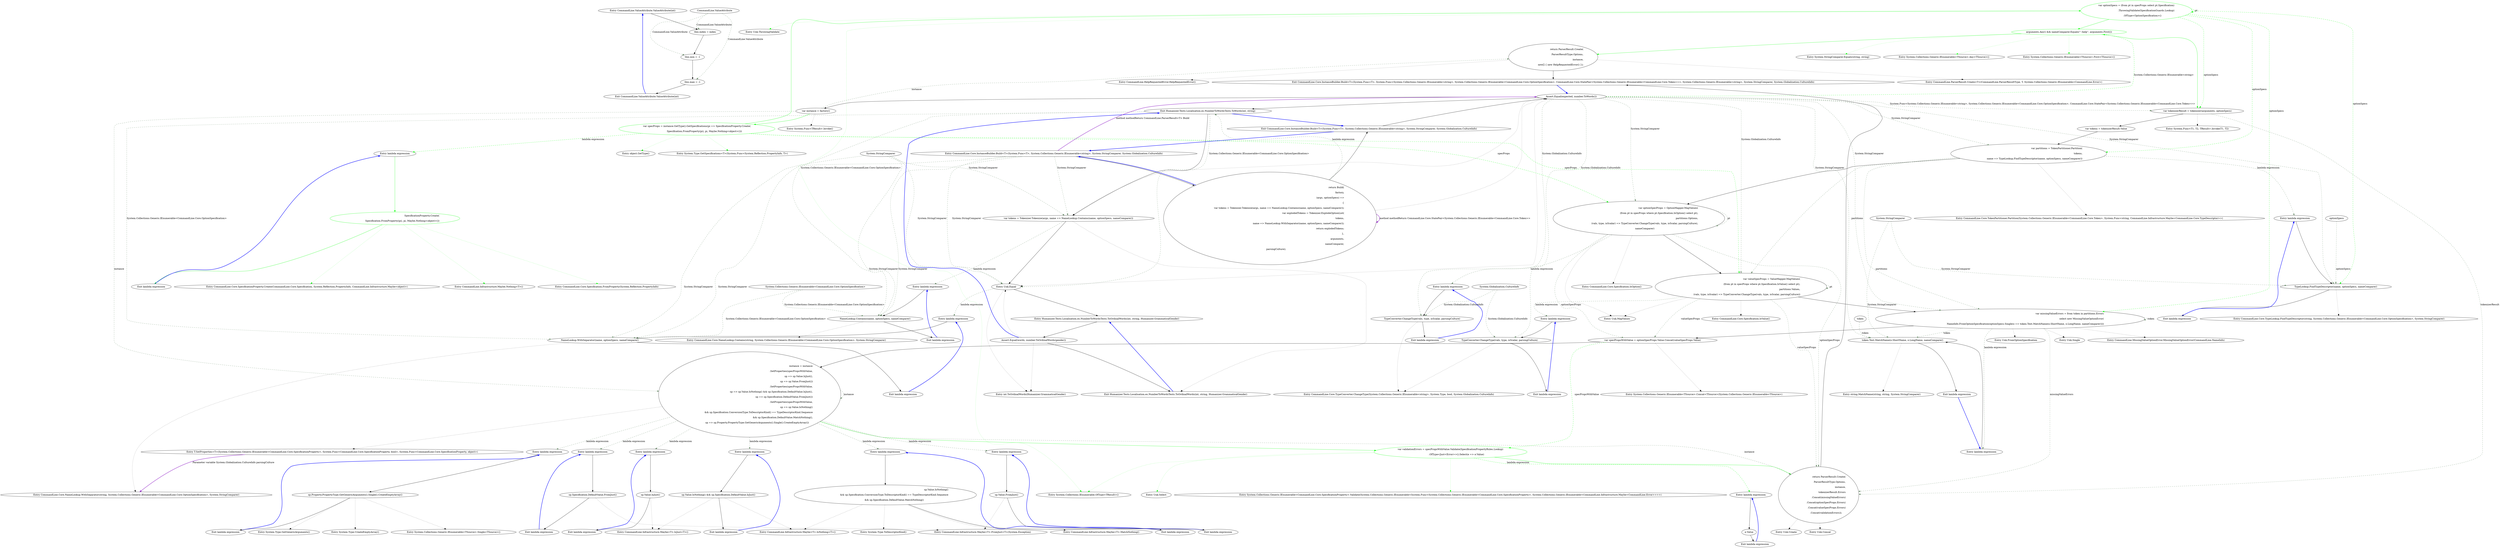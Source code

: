 digraph  {
m0_0 [label="Entry CommandLine.ValueAttribute.ValueAttribute(int)", span="21-21", cluster="CommandLine.ValueAttribute.ValueAttribute(int)", file="Specification.cs"];
m0_1 [label="this.index = index", span="23-23", cluster="CommandLine.ValueAttribute.ValueAttribute(int)", file="Specification.cs"];
m0_2 [label="this.min = -1", span="24-24", cluster="CommandLine.ValueAttribute.ValueAttribute(int)", file="Specification.cs"];
m0_3 [label="this.max = -1", span="25-25", cluster="CommandLine.ValueAttribute.ValueAttribute(int)", file="Specification.cs"];
m0_4 [label="Exit CommandLine.ValueAttribute.ValueAttribute(int)", span="21-21", cluster="CommandLine.ValueAttribute.ValueAttribute(int)", file="Specification.cs"];
m0_5 [label="CommandLine.ValueAttribute", span="", file="Specification.cs"];
m2_38 [label="Entry Unk.ThrowingValidate", span="", cluster="Unk.ThrowingValidate", file="UnParserExtensionsTests.cs"];
m2_54 [label="Entry T.SetProperties<T>(System.Collections.Generic.IEnumerable<CommandLine.Core.SpecificationProperty>, System.Func<CommandLine.Core.SpecificationProperty, bool>, System.Func<CommandLine.Core.SpecificationProperty, object>)", span="38-38", cluster="T.SetProperties<T>(System.Collections.Generic.IEnumerable<CommandLine.Core.SpecificationProperty>, System.Func<CommandLine.Core.SpecificationProperty, bool>, System.Func<CommandLine.Core.SpecificationProperty, object>)", file="UnParserExtensionsTests.cs"];
m2_3 [label="Assert.Equal(expected, number.ToWords())", span="47-47", cluster="Humanizer.Tests.Localisation.es.NumberToWordsTests.ToWords(int, string)", file="UnParserExtensionsTests.cs"];
m2_22 [label="arguments.Any() && nameComparer.Equals(''--help'', arguments.First())", span="49-49", cluster="CommandLine.Core.InstanceBuilder.Build<T>(System.Func<T>, System.Func<System.Collections.Generic.IEnumerable<string>, System.Collections.Generic.IEnumerable<CommandLine.Core.OptionSpecification>, CommandLine.Core.StatePair<System.Collections.Generic.IEnumerable<CommandLine.Core.Token>>>, System.Collections.Generic.IEnumerable<string>, System.StringComparer, System.Globalization.CultureInfo)", color=green, community=0, file="UnParserExtensionsTests.cs"];
m2_21 [label="var optionSpecs = (from pt in specProps select pt.Specification)\r\n                .ThrowingValidate(SpecificationGuards.Lookup)\r\n                .OfType<OptionSpecification>()", span="45-47", cluster="CommandLine.Core.InstanceBuilder.Build<T>(System.Func<T>, System.Func<System.Collections.Generic.IEnumerable<string>, System.Collections.Generic.IEnumerable<CommandLine.Core.OptionSpecification>, CommandLine.Core.StatePair<System.Collections.Generic.IEnumerable<CommandLine.Core.Token>>>, System.Collections.Generic.IEnumerable<string>, System.StringComparer, System.Globalization.CultureInfo)", color=green, community=0, file="UnParserExtensionsTests.cs"];
m2_23 [label="return ParserResult.Create(\r\n                    ParserResultType.Options,\r\n                    instance,\r\n                    new[] { new HelpRequestedError() });", span="51-54", cluster="CommandLine.Core.InstanceBuilder.Build<T>(System.Func<T>, System.Func<System.Collections.Generic.IEnumerable<string>, System.Collections.Generic.IEnumerable<CommandLine.Core.OptionSpecification>, CommandLine.Core.StatePair<System.Collections.Generic.IEnumerable<CommandLine.Core.Token>>>, System.Collections.Generic.IEnumerable<string>, System.StringComparer, System.Globalization.CultureInfo)", file="UnParserExtensionsTests.cs"];
m2_24 [label="var tokenizerResult = tokenizer(arguments, optionSpecs)", span="57-57", cluster="CommandLine.Core.InstanceBuilder.Build<T>(System.Func<T>, System.Func<System.Collections.Generic.IEnumerable<string>, System.Collections.Generic.IEnumerable<CommandLine.Core.OptionSpecification>, CommandLine.Core.StatePair<System.Collections.Generic.IEnumerable<CommandLine.Core.Token>>>, System.Collections.Generic.IEnumerable<string>, System.StringComparer, System.Globalization.CultureInfo)", file="UnParserExtensionsTests.cs"];
m2_20 [label="var specProps = instance.GetType().GetSpecifications(pi => SpecificationProperty.Create(\r\n                    Specification.FromProperty(pi), pi, Maybe.Nothing<object>()))", span="42-43", cluster="CommandLine.Core.InstanceBuilder.Build<T>(System.Func<T>, System.Func<System.Collections.Generic.IEnumerable<string>, System.Collections.Generic.IEnumerable<CommandLine.Core.OptionSpecification>, CommandLine.Core.StatePair<System.Collections.Generic.IEnumerable<CommandLine.Core.Token>>>, System.Collections.Generic.IEnumerable<string>, System.StringComparer, System.Globalization.CultureInfo)", color=green, community=0, file="UnParserExtensionsTests.cs"];
m2_19 [label="var instance = factory()", span="40-40", cluster="CommandLine.Core.InstanceBuilder.Build<T>(System.Func<T>, System.Func<System.Collections.Generic.IEnumerable<string>, System.Collections.Generic.IEnumerable<CommandLine.Core.OptionSpecification>, CommandLine.Core.StatePair<System.Collections.Generic.IEnumerable<CommandLine.Core.Token>>>, System.Collections.Generic.IEnumerable<string>, System.StringComparer, System.Globalization.CultureInfo)", file="UnParserExtensionsTests.cs"];
m2_27 [label="var optionSpecProps = OptionMapper.MapValues(\r\n                (from pt in specProps where pt.Specification.IsOption() select pt),\r\n                partitions.Options,\r\n                (vals, type, isScalar) => TypeConverter.ChangeType(vals, type, isScalar, parsingCulture),\r\n                nameComparer)", span="65-69", cluster="CommandLine.Core.InstanceBuilder.Build<T>(System.Func<T>, System.Func<System.Collections.Generic.IEnumerable<string>, System.Collections.Generic.IEnumerable<CommandLine.Core.OptionSpecification>, CommandLine.Core.StatePair<System.Collections.Generic.IEnumerable<CommandLine.Core.Token>>>, System.Collections.Generic.IEnumerable<string>, System.StringComparer, System.Globalization.CultureInfo)", file="UnParserExtensionsTests.cs"];
m2_28 [label="var valueSpecProps = ValueMapper.MapValues(\r\n                (from pt in specProps where pt.Specification.IsValue() select pt),\r\n                    partitions.Values,\r\n                (vals, type, isScalar) => TypeConverter.ChangeType(vals, type, isScalar, parsingCulture))", span="71-74", cluster="CommandLine.Core.InstanceBuilder.Build<T>(System.Func<T>, System.Func<System.Collections.Generic.IEnumerable<string>, System.Collections.Generic.IEnumerable<CommandLine.Core.OptionSpecification>, CommandLine.Core.StatePair<System.Collections.Generic.IEnumerable<CommandLine.Core.Token>>>, System.Collections.Generic.IEnumerable<string>, System.StringComparer, System.Globalization.CultureInfo)", file="UnParserExtensionsTests.cs"];
m2_26 [label="var partitions = TokenPartitioner.Partition(\r\n                tokens,\r\n                name => TypeLookup.FindTypeDescriptor(name, optionSpecs, nameComparer))", span="61-63", cluster="CommandLine.Core.InstanceBuilder.Build<T>(System.Func<T>, System.Func<System.Collections.Generic.IEnumerable<string>, System.Collections.Generic.IEnumerable<CommandLine.Core.OptionSpecification>, CommandLine.Core.StatePair<System.Collections.Generic.IEnumerable<CommandLine.Core.Token>>>, System.Collections.Generic.IEnumerable<string>, System.StringComparer, System.Globalization.CultureInfo)", file="UnParserExtensionsTests.cs"];
m2_29 [label="var missingValueErrors = from token in partitions.Errors\r\n                                     select new MissingValueOptionError(\r\n                                         NameInfo.FromOptionSpecification(optionSpecs.Single(o => token.Text.MatchName(o.ShortName, o.LongName, nameComparer))))", span="76-78", cluster="CommandLine.Core.InstanceBuilder.Build<T>(System.Func<T>, System.Func<System.Collections.Generic.IEnumerable<string>, System.Collections.Generic.IEnumerable<CommandLine.Core.OptionSpecification>, CommandLine.Core.StatePair<System.Collections.Generic.IEnumerable<CommandLine.Core.Token>>>, System.Collections.Generic.IEnumerable<string>, System.StringComparer, System.Globalization.CultureInfo)", file="UnParserExtensionsTests.cs"];
m2_32 [label="var validationErrors = specPropsWithValue.Validate(SpecificationPropertyRules.Lookup)\r\n                .OfType<Just<Error>>().Select(e => e.Value)", span="95-96", cluster="CommandLine.Core.InstanceBuilder.Build<T>(System.Func<T>, System.Func<System.Collections.Generic.IEnumerable<string>, System.Collections.Generic.IEnumerable<CommandLine.Core.OptionSpecification>, CommandLine.Core.StatePair<System.Collections.Generic.IEnumerable<CommandLine.Core.Token>>>, System.Collections.Generic.IEnumerable<string>, System.StringComparer, System.Globalization.CultureInfo)", color=green, community=0, file="UnParserExtensionsTests.cs"];
m2_31 [label="instance = instance\r\n                .SetProperties(specPropsWithValue,\r\n                    sp => sp.Value.IsJust(),\r\n                    sp => sp.Value.FromJust())\r\n                .SetProperties(specPropsWithValue,\r\n                    sp => sp.Value.IsNothing() && sp.Specification.DefaultValue.IsJust(),\r\n                    sp => sp.Specification.DefaultValue.FromJust())\r\n                .SetProperties(specPropsWithValue,\r\n                    sp => sp.Value.IsNothing()\r\n                        && sp.Specification.ConversionType.ToDescriptorKind() == TypeDescriptorKind.Sequence\r\n                        && sp.Specification.DefaultValue.MatchNothing(),\r\n                    sp => sp.Property.PropertyType.GetGenericArguments().Single().CreateEmptyArray())", span="82-93", cluster="CommandLine.Core.InstanceBuilder.Build<T>(System.Func<T>, System.Func<System.Collections.Generic.IEnumerable<string>, System.Collections.Generic.IEnumerable<CommandLine.Core.OptionSpecification>, CommandLine.Core.StatePair<System.Collections.Generic.IEnumerable<CommandLine.Core.Token>>>, System.Collections.Generic.IEnumerable<string>, System.StringComparer, System.Globalization.CultureInfo)", file="UnParserExtensionsTests.cs"];
m2_30 [label="var specPropsWithValue = optionSpecProps.Value.Concat(valueSpecProps.Value)", span="80-80", cluster="CommandLine.Core.InstanceBuilder.Build<T>(System.Func<T>, System.Func<System.Collections.Generic.IEnumerable<string>, System.Collections.Generic.IEnumerable<CommandLine.Core.OptionSpecification>, CommandLine.Core.StatePair<System.Collections.Generic.IEnumerable<CommandLine.Core.Token>>>, System.Collections.Generic.IEnumerable<string>, System.StringComparer, System.Globalization.CultureInfo)", file="UnParserExtensionsTests.cs"];
m2_33 [label="return ParserResult.Create(\r\n                ParserResultType.Options,\r\n                instance,\r\n                tokenizerResult.Errors\r\n                    .Concat(missingValueErrors)\r\n                    .Concat(optionSpecProps.Errors)\r\n                    .Concat(valueSpecProps.Errors)\r\n                    .Concat(validationErrors));", span="98-105", cluster="CommandLine.Core.InstanceBuilder.Build<T>(System.Func<T>, System.Func<System.Collections.Generic.IEnumerable<string>, System.Collections.Generic.IEnumerable<CommandLine.Core.OptionSpecification>, CommandLine.Core.StatePair<System.Collections.Generic.IEnumerable<CommandLine.Core.Token>>>, System.Collections.Generic.IEnumerable<string>, System.StringComparer, System.Globalization.CultureInfo)", file="UnParserExtensionsTests.cs"];
m2_25 [label="var tokens = tokenizerResult.Value", span="59-59", cluster="CommandLine.Core.InstanceBuilder.Build<T>(System.Func<T>, System.Func<System.Collections.Generic.IEnumerable<string>, System.Collections.Generic.IEnumerable<CommandLine.Core.OptionSpecification>, CommandLine.Core.StatePair<System.Collections.Generic.IEnumerable<CommandLine.Core.Token>>>, System.Collections.Generic.IEnumerable<string>, System.StringComparer, System.Globalization.CultureInfo)", file="UnParserExtensionsTests.cs"];
m2_34 [label="Exit CommandLine.Core.InstanceBuilder.Build<T>(System.Func<T>, System.Func<System.Collections.Generic.IEnumerable<string>, System.Collections.Generic.IEnumerable<CommandLine.Core.OptionSpecification>, CommandLine.Core.StatePair<System.Collections.Generic.IEnumerable<CommandLine.Core.Token>>>, System.Collections.Generic.IEnumerable<string>, System.StringComparer, System.Globalization.CultureInfo)", span="33-33", cluster="CommandLine.Core.InstanceBuilder.Build<T>(System.Func<T>, System.Func<System.Collections.Generic.IEnumerable<string>, System.Collections.Generic.IEnumerable<CommandLine.Core.OptionSpecification>, CommandLine.Core.StatePair<System.Collections.Generic.IEnumerable<CommandLine.Core.Token>>>, System.Collections.Generic.IEnumerable<string>, System.StringComparer, System.Globalization.CultureInfo)", file="UnParserExtensionsTests.cs"];
m2_10 [label="Entry int.ToOrdinalWords(Humanizer.GrammaticalGender)", span="79-79", cluster="int.ToOrdinalWords(Humanizer.GrammaticalGender)", file="UnParserExtensionsTests.cs"];
m2_79 [label="Entry string.MatchName(string, string, System.StringComparer)", span="8-8", cluster="string.MatchName(string, string, System.StringComparer)", file="UnParserExtensionsTests.cs"];
m2_46 [label="Entry CommandLine.Core.TokenPartitioner.Partition(System.Collections.Generic.IEnumerable<CommandLine.Core.Token>, System.Func<string, CommandLine.Infrastructure.Maybe<CommandLine.Core.TypeDescriptor>>)", span="12-12", cluster="CommandLine.Core.TokenPartitioner.Partition(System.Collections.Generic.IEnumerable<CommandLine.Core.Token>, System.Func<string, CommandLine.Infrastructure.Maybe<CommandLine.Core.TypeDescriptor>>)", file="UnParserExtensionsTests.cs"];
m2_72 [label="Entry CommandLine.Core.TypeConverter.ChangeType(System.Collections.Generic.IEnumerable<string>, System.Type, bool, System.Globalization.CultureInfo)", span="12-12", cluster="CommandLine.Core.TypeConverter.ChangeType(System.Collections.Generic.IEnumerable<string>, System.Type, bool, System.Globalization.CultureInfo)", file="UnParserExtensionsTests.cs"];
m2_83 [label="Entry CommandLine.Infrastructure.Maybe<T>.IsJust<T>()", span="149-149", cluster="CommandLine.Infrastructure.Maybe<T>.IsJust<T>()", file="UnParserExtensionsTests.cs"];
m2_99 [label="Entry CommandLine.Infrastructure.Maybe<T>.MatchNothing()", span="26-26", cluster="CommandLine.Infrastructure.Maybe<T>.MatchNothing()", file="UnParserExtensionsTests.cs"];
m2_49 [label="Entry CommandLine.Core.Specification.IsValue()", span="15-15", cluster="CommandLine.Core.Specification.IsValue()", file="UnParserExtensionsTests.cs"];
m2_58 [label="Entry Unk.Create", span="", cluster="Unk.Create", file="UnParserExtensionsTests.cs"];
m2_45 [label="Entry System.Func<T1, T2, TResult>.Invoke(T1, T2)", span="0-0", cluster="System.Func<T1, T2, TResult>.Invoke(T1, T2)", file="UnParserExtensionsTests.cs"];
m2_87 [label="Entry CommandLine.Infrastructure.Maybe<T>.FromJust<T>(System.Exception)", span="134-134", cluster="CommandLine.Infrastructure.Maybe<T>.FromJust<T>(System.Exception)", file="UnParserExtensionsTests.cs"];
m2_64 [label="Entry CommandLine.Core.SpecificationProperty.Create(CommandLine.Core.Specification, System.Reflection.PropertyInfo, CommandLine.Infrastructure.Maybe<object>)", span="21-21", cluster="CommandLine.Core.SpecificationProperty.Create(CommandLine.Core.Specification, System.Reflection.PropertyInfo, CommandLine.Infrastructure.Maybe<object>)", file="UnParserExtensionsTests.cs"];
m2_14 [label="Entry CommandLine.Core.NameLookup.Contains(string, System.Collections.Generic.IEnumerable<CommandLine.Core.OptionSpecification>, System.StringComparer)", span="11-11", cluster="CommandLine.Core.NameLookup.Contains(string, System.Collections.Generic.IEnumerable<CommandLine.Core.OptionSpecification>, System.StringComparer)", file="UnParserExtensionsTests.cs"];
m2_5 [label="var tokens = Tokenizer.Tokenize(args, name => NameLookup.Contains(name, optionSpecs, nameComparer))", span="22-22", cluster="lambda expression", file="UnParserExtensionsTests.cs"];
m2_91 [label="Entry CommandLine.Infrastructure.Maybe<T>.IsNothing<T>()", span="144-144", cluster="CommandLine.Infrastructure.Maybe<T>.IsNothing<T>()", file="UnParserExtensionsTests.cs"];
m2_42 [label="Entry System.StringComparer.Equals(string, string)", span="0-0", cluster="System.StringComparer.Equals(string, string)", file="UnParserExtensionsTests.cs"];
m2_37 [label="Entry System.Type.GetSpecifications<T>(System.Func<System.Reflection.PropertyInfo, T>)", span="12-12", cluster="System.Type.GetSpecifications<T>(System.Func<System.Reflection.PropertyInfo, T>)", file="UnParserExtensionsTests.cs"];
m2_44 [label="Entry CommandLine.ParserResult.Create<T>(CommandLine.ParserResultType, T, System.Collections.Generic.IEnumerable<CommandLine.Error>)", span="100-100", cluster="CommandLine.ParserResult.Create<T>(CommandLine.ParserResultType, T, System.Collections.Generic.IEnumerable<CommandLine.Error>)", file="UnParserExtensionsTests.cs"];
m2_40 [label="Entry System.Collections.Generic.IEnumerable<TSource>.Any<TSource>()", span="0-0", cluster="System.Collections.Generic.IEnumerable<TSource>.Any<TSource>()", file="UnParserExtensionsTests.cs"];
m2_35 [label="Entry System.Func<TResult>.Invoke()", span="0-0", cluster="System.Func<TResult>.Invoke()", file="UnParserExtensionsTests.cs"];
m2_36 [label="Entry object.GetType()", span="0-0", cluster="object.GetType()", file="UnParserExtensionsTests.cs"];
m2_15 [label="Entry lambda expression", span="25-25", cluster="lambda expression", file="UnParserExtensionsTests.cs"];
m2_59 [label="Entry lambda expression", span="42-43", cluster="lambda expression", file="UnParserExtensionsTests.cs"];
m2_66 [label="TypeLookup.FindTypeDescriptor(name, optionSpecs, nameComparer)", span="63-63", cluster="lambda expression", file="UnParserExtensionsTests.cs"];
m2_106 [label="Entry lambda expression", span="96-96", cluster="lambda expression", file="UnParserExtensionsTests.cs"];
m2_60 [label="SpecificationProperty.Create(\r\n                    Specification.FromProperty(pi), pi, Maybe.Nothing<object>())", span="42-43", cluster="lambda expression", color=green, community=0, file="UnParserExtensionsTests.cs"];
m2_61 [label="Exit lambda expression", span="42-43", cluster="lambda expression", file="UnParserExtensionsTests.cs"];
m2_70 [label="TypeConverter.ChangeType(vals, type, isScalar, parsingCulture)", span="68-68", cluster="lambda expression", file="UnParserExtensionsTests.cs"];
m2_74 [label="TypeConverter.ChangeType(vals, type, isScalar, parsingCulture)", span="74-74", cluster="lambda expression", file="UnParserExtensionsTests.cs"];
m2_77 [label="token.Text.MatchName(o.ShortName, o.LongName, nameComparer)", span="78-78", cluster="lambda expression", file="UnParserExtensionsTests.cs"];
m2_69 [label="Entry lambda expression", span="68-68", cluster="lambda expression", file="UnParserExtensionsTests.cs"];
m2_73 [label="Entry lambda expression", span="74-74", cluster="lambda expression", file="UnParserExtensionsTests.cs"];
m2_65 [label="Entry lambda expression", span="63-63", cluster="lambda expression", file="UnParserExtensionsTests.cs"];
m2_67 [label="Exit lambda expression", span="63-63", cluster="lambda expression", file="UnParserExtensionsTests.cs"];
m2_76 [label="Entry lambda expression", span="78-78", cluster="lambda expression", file="UnParserExtensionsTests.cs"];
m2_80 [label="Entry lambda expression", span="84-84", cluster="lambda expression", file="UnParserExtensionsTests.cs"];
m2_84 [label="Entry lambda expression", span="85-85", cluster="lambda expression", file="UnParserExtensionsTests.cs"];
m2_88 [label="Entry lambda expression", span="87-87", cluster="lambda expression", file="UnParserExtensionsTests.cs"];
m2_92 [label="Entry lambda expression", span="88-88", cluster="lambda expression", file="UnParserExtensionsTests.cs"];
m2_95 [label="Entry lambda expression", span="90-92", cluster="lambda expression", file="UnParserExtensionsTests.cs"];
m2_100 [label="Entry lambda expression", span="93-93", cluster="lambda expression", file="UnParserExtensionsTests.cs"];
m2_108 [label="Exit lambda expression", span="96-96", cluster="lambda expression", file="UnParserExtensionsTests.cs"];
m2_107 [label="e.Value", span="96-96", cluster="lambda expression", file="UnParserExtensionsTests.cs"];
m2_12 [label="NameLookup.Contains(name, optionSpecs, nameComparer)", span="22-22", cluster="lambda expression", file="UnParserExtensionsTests.cs"];
m2_6 [label="Entry Unk.Equal", span="", cluster="Unk.Equal", file="UnParserExtensionsTests.cs"];
m2_16 [label="NameLookup.WithSeparator(name, optionSpecs, nameComparer)", span="25-25", cluster="lambda expression", file="UnParserExtensionsTests.cs"];
m2_4 [label="Exit Humanizer.Tests.Localisation.es.NumberToWordsTests.ToWords(int, string)", span="45-45", cluster="Humanizer.Tests.Localisation.es.NumberToWordsTests.ToWords(int, string)", file="UnParserExtensionsTests.cs"];
m2_71 [label="Exit lambda expression", span="68-68", cluster="lambda expression", file="UnParserExtensionsTests.cs"];
m2_75 [label="Exit lambda expression", span="74-74", cluster="lambda expression", file="UnParserExtensionsTests.cs"];
m2_78 [label="Exit lambda expression", span="78-78", cluster="lambda expression", file="UnParserExtensionsTests.cs"];
m2_82 [label="Exit lambda expression", span="84-84", cluster="lambda expression", file="UnParserExtensionsTests.cs"];
m2_81 [label="sp.Value.IsJust()", span="84-84", cluster="lambda expression", file="UnParserExtensionsTests.cs"];
m2_86 [label="Exit lambda expression", span="85-85", cluster="lambda expression", file="UnParserExtensionsTests.cs"];
m2_85 [label="sp.Value.FromJust()", span="85-85", cluster="lambda expression", file="UnParserExtensionsTests.cs"];
m2_90 [label="Exit lambda expression", span="87-87", cluster="lambda expression", file="UnParserExtensionsTests.cs"];
m2_89 [label="sp.Value.IsNothing() && sp.Specification.DefaultValue.IsJust()", span="87-87", cluster="lambda expression", file="UnParserExtensionsTests.cs"];
m2_94 [label="Exit lambda expression", span="88-88", cluster="lambda expression", file="UnParserExtensionsTests.cs"];
m2_93 [label="sp.Specification.DefaultValue.FromJust()", span="88-88", cluster="lambda expression", file="UnParserExtensionsTests.cs"];
m2_97 [label="Exit lambda expression", span="90-92", cluster="lambda expression", file="UnParserExtensionsTests.cs"];
m2_96 [label="sp.Value.IsNothing()\r\n                        && sp.Specification.ConversionType.ToDescriptorKind() == TypeDescriptorKind.Sequence\r\n                        && sp.Specification.DefaultValue.MatchNothing()", span="90-92", cluster="lambda expression", file="UnParserExtensionsTests.cs"];
m2_102 [label="Exit lambda expression", span="93-93", cluster="lambda expression", file="UnParserExtensionsTests.cs"];
m2_101 [label="sp.Property.PropertyType.GetGenericArguments().Single().CreateEmptyArray()", span="93-93", cluster="lambda expression", file="UnParserExtensionsTests.cs"];
m2_11 [label="Entry lambda expression", span="22-22", cluster="lambda expression", file="UnParserExtensionsTests.cs"];
m2_13 [label="Exit lambda expression", span="22-22", cluster="lambda expression", file="UnParserExtensionsTests.cs"];
m2_7 [label="Entry Humanizer.Tests.Localisation.es.NumberToWordsTests.ToOrdinalWords(int, string, Humanizer.GrammaticalGender)", span="56-56", cluster="Humanizer.Tests.Localisation.es.NumberToWordsTests.ToOrdinalWords(int, string, Humanizer.GrammaticalGender)", file="UnParserExtensionsTests.cs"];
m2_17 [label="Exit lambda expression", span="25-25", cluster="lambda expression", file="UnParserExtensionsTests.cs"];
m2_8 [label="Assert.Equal(words, number.ToOrdinalWords(gender))", span="58-58", cluster="Humanizer.Tests.Localisation.es.NumberToWordsTests.ToOrdinalWords(int, string, Humanizer.GrammaticalGender)", file="UnParserExtensionsTests.cs"];
m2_2 [label="Exit CommandLine.Core.InstanceBuilder.Build<T>(System.Func<T>, System.Collections.Generic.IEnumerable<string>, System.StringComparer, System.Globalization.CultureInfo)", span="12-12", cluster="CommandLine.Core.InstanceBuilder.Build<T>(System.Func<T>, System.Collections.Generic.IEnumerable<string>, System.StringComparer, System.Globalization.CultureInfo)", file="UnParserExtensionsTests.cs"];
m2_41 [label="Entry System.Collections.Generic.IEnumerable<TSource>.First<TSource>()", span="0-0", cluster="System.Collections.Generic.IEnumerable<TSource>.First<TSource>()", file="UnParserExtensionsTests.cs"];
m2_51 [label="Entry Unk.Single", span="", cluster="Unk.Single", file="UnParserExtensionsTests.cs"];
m2_50 [label="Entry CommandLine.MissingValueOptionError.MissingValueOptionError(CommandLine.NameInfo)", span="261-261", cluster="CommandLine.MissingValueOptionError.MissingValueOptionError(CommandLine.NameInfo)", file="UnParserExtensionsTests.cs"];
m2_57 [label="Entry Unk.Concat", span="", cluster="Unk.Concat", file="UnParserExtensionsTests.cs"];
m2_104 [label="Entry System.Collections.Generic.IEnumerable<TSource>.Single<TSource>()", span="0-0", cluster="System.Collections.Generic.IEnumerable<TSource>.Single<TSource>()", file="UnParserExtensionsTests.cs"];
m2_56 [label="Entry Unk.Select", span="", cluster="Unk.Select", file="UnParserExtensionsTests.cs"];
m2_0 [label="Entry CommandLine.Core.InstanceBuilder.Build<T>(System.Func<T>, System.Collections.Generic.IEnumerable<string>, System.StringComparer, System.Globalization.CultureInfo)", span="12-12", cluster="CommandLine.Core.InstanceBuilder.Build<T>(System.Func<T>, System.Collections.Generic.IEnumerable<string>, System.StringComparer, System.Globalization.CultureInfo)", file="UnParserExtensionsTests.cs"];
m2_1 [label="return Build(\r\n                factory,\r\n                (args, optionSpecs) =>\r\n                    {\r\n                        var tokens = Tokenizer.Tokenize(args, name => NameLookup.Contains(name, optionSpecs, nameComparer));\r\n                        var explodedTokens = Tokenizer.ExplodeOptionList(\r\n                            tokens,\r\n                            name => NameLookup.WithSeparator(name, optionSpecs, nameComparer));\r\n                        return explodedTokens;\r\n                    },\r\n                arguments,\r\n                nameComparer,\r\n                parsingCulture);", span="18-30", cluster="CommandLine.Core.InstanceBuilder.Build<T>(System.Func<T>, System.Collections.Generic.IEnumerable<string>, System.StringComparer, System.Globalization.CultureInfo)", file="UnParserExtensionsTests.cs"];
m2_18 [label="Entry CommandLine.Core.NameLookup.WithSeparator(string, System.Collections.Generic.IEnumerable<CommandLine.Core.OptionSpecification>, System.StringComparer)", span="16-16", cluster="CommandLine.Core.NameLookup.WithSeparator(string, System.Collections.Generic.IEnumerable<CommandLine.Core.OptionSpecification>, System.StringComparer)", file="UnParserExtensionsTests.cs"];
m2_98 [label="Entry System.Type.ToDescriptorKind()", span="22-22", cluster="System.Type.ToDescriptorKind()", file="UnParserExtensionsTests.cs"];
m2_103 [label="Entry System.Type.GetGenericArguments()", span="0-0", cluster="System.Type.GetGenericArguments()", file="UnParserExtensionsTests.cs"];
m2_105 [label="Entry System.Type.CreateEmptyArray()", span="81-81", cluster="System.Type.CreateEmptyArray()", file="UnParserExtensionsTests.cs"];
m2_9 [label="Exit Humanizer.Tests.Localisation.es.NumberToWordsTests.ToOrdinalWords(int, string, Humanizer.GrammaticalGender)", span="56-56", cluster="Humanizer.Tests.Localisation.es.NumberToWordsTests.ToOrdinalWords(int, string, Humanizer.GrammaticalGender)", file="UnParserExtensionsTests.cs"];
m2_47 [label="Entry CommandLine.Core.Specification.IsOption()", span="10-10", cluster="CommandLine.Core.Specification.IsOption()", file="UnParserExtensionsTests.cs"];
m2_55 [label="Entry System.Collections.Generic.IEnumerable<CommandLine.Core.SpecificationProperty>.Validate(System.Collections.Generic.IEnumerable<System.Func<System.Collections.Generic.IEnumerable<CommandLine.Core.SpecificationProperty>, System.Collections.Generic.IEnumerable<CommandLine.Infrastructure.Maybe<CommandLine.Error>>>>)", span="40-40", cluster="System.Collections.Generic.IEnumerable<CommandLine.Core.SpecificationProperty>.Validate(System.Collections.Generic.IEnumerable<System.Func<System.Collections.Generic.IEnumerable<CommandLine.Core.SpecificationProperty>, System.Collections.Generic.IEnumerable<CommandLine.Infrastructure.Maybe<CommandLine.Error>>>>)", file="UnParserExtensionsTests.cs"];
m2_63 [label="Entry CommandLine.Infrastructure.Maybe.Nothing<T>()", span="63-63", cluster="CommandLine.Infrastructure.Maybe.Nothing<T>()", file="UnParserExtensionsTests.cs"];
m2_52 [label="Entry Unk.FromOptionSpecification", span="", cluster="Unk.FromOptionSpecification", file="UnParserExtensionsTests.cs"];
m2_39 [label="Entry System.Collections.IEnumerable.OfType<TResult>()", span="0-0", cluster="System.Collections.IEnumerable.OfType<TResult>()", file="UnParserExtensionsTests.cs"];
m2_68 [label="Entry CommandLine.Core.TypeLookup.FindTypeDescriptor(string, System.Collections.Generic.IEnumerable<CommandLine.Core.OptionSpecification>, System.StringComparer)", span="11-11", cluster="CommandLine.Core.TypeLookup.FindTypeDescriptor(string, System.Collections.Generic.IEnumerable<CommandLine.Core.OptionSpecification>, System.StringComparer)", file="UnParserExtensionsTests.cs"];
m2_43 [label="Entry CommandLine.HelpRequestedError.HelpRequestedError()", span="338-338", cluster="CommandLine.HelpRequestedError.HelpRequestedError()", file="UnParserExtensionsTests.cs"];
m2_62 [label="Entry CommandLine.Core.Specification.FromProperty(System.Reflection.PropertyInfo)", span="67-67", cluster="CommandLine.Core.Specification.FromProperty(System.Reflection.PropertyInfo)", file="UnParserExtensionsTests.cs"];
m2_53 [label="Entry System.Collections.Generic.IEnumerable<TSource>.Concat<TSource>(System.Collections.Generic.IEnumerable<TSource>)", span="0-0", cluster="System.Collections.Generic.IEnumerable<TSource>.Concat<TSource>(System.Collections.Generic.IEnumerable<TSource>)", file="UnParserExtensionsTests.cs"];
m2_48 [label="Entry Unk.MapValues", span="", cluster="Unk.MapValues", file="UnParserExtensionsTests.cs"];
m2_111 [label="System.StringComparer", span="", file="UnParserExtensionsTests.cs"];
m2_112 [label=optionSpecs, span="", file="UnParserExtensionsTests.cs"];
m2_113 [label="System.Globalization.CultureInfo", span="", file="UnParserExtensionsTests.cs"];
m2_114 [label=token, span="", file="UnParserExtensionsTests.cs"];
m2_109 [label="System.StringComparer", span="", file="UnParserExtensionsTests.cs"];
m2_110 [label="System.Collections.Generic.IEnumerable<CommandLine.Core.OptionSpecification>", span="", file="UnParserExtensionsTests.cs"];
m0_0 -> m0_1  [key=0, style=solid];
m0_1 -> m0_2  [key=0, style=solid];
m0_2 -> m0_3  [key=0, style=solid];
m0_3 -> m0_4  [key=0, style=solid];
m0_4 -> m0_0  [key=0, style=bold, color=blue];
m0_5 -> m0_1  [key=1, style=dashed, color=darkseagreen4, label="CommandLine.ValueAttribute"];
m0_5 -> m0_2  [key=1, style=dashed, color=darkseagreen4, label="CommandLine.ValueAttribute"];
m0_5 -> m0_3  [key=1, style=dashed, color=darkseagreen4, label="CommandLine.ValueAttribute"];
m2_54 -> m2_18  [key=3, color=darkorchid, style=bold, label="Parameter variable System.Globalization.CultureInfo parsingCulture"];
m2_3 -> m2_22  [key=1, style=dashed, color=green, label="System.Collections.Generic.IEnumerable<string>"];
m2_3 -> m2_19  [key=0, style=solid];
m2_3 -> m2_24  [key=1, style=dashed, color=darkseagreen4, label="System.Func<System.Collections.Generic.IEnumerable<string>, System.Collections.Generic.IEnumerable<CommandLine.Core.OptionSpecification>, CommandLine.Core.StatePair<System.Collections.Generic.IEnumerable<CommandLine.Core.Token>>>"];
m2_3 -> m2_26  [key=1, style=dashed, color=darkseagreen4, label="System.StringComparer"];
m2_3 -> m2_66  [key=1, style=dashed, color=darkseagreen4, label="System.StringComparer"];
m2_3 -> m2_27  [key=1, style=dashed, color=darkseagreen4, label="System.StringComparer"];
m2_3 -> m2_70  [key=1, style=dashed, color=darkseagreen4, label="System.Globalization.CultureInfo"];
m2_3 -> m2_28  [key=1, style=dashed, color=darkseagreen4, label="System.Globalization.CultureInfo"];
m2_3 -> m2_74  [key=1, style=dashed, color=darkseagreen4, label="System.Globalization.CultureInfo"];
m2_3 -> m2_29  [key=1, style=dashed, color=darkseagreen4, label="System.StringComparer"];
m2_3 -> m2_77  [key=1, style=dashed, color=darkseagreen4, label="System.StringComparer"];
m2_3 -> m2_4  [key=0, style=solid];
m2_3 -> m2_5  [key=2, style=dotted];
m2_3 -> m2_6  [key=2, style=dotted];
m2_22 -> m2_23  [key=0, style=solid, color=green];
m2_22 -> m2_24  [key=0, style=solid, color=green];
m2_22 -> m2_40  [key=2, style=dotted, color=green];
m2_22 -> m2_41  [key=2, style=dotted, color=green];
m2_22 -> m2_42  [key=2, style=dotted, color=green];
m2_21 -> m2_22  [key=0, style=solid, color=green];
m2_21 -> m2_21  [key=1, style=dashed, color=green, label=pt];
m2_21 -> m2_38  [key=2, style=dotted, color=green];
m2_21 -> m2_39  [key=2, style=dotted, color=green];
m2_21 -> m2_24  [key=1, style=dashed, color=green, label=optionSpecs];
m2_21 -> m2_26  [key=1, style=dashed, color=green, label=optionSpecs];
m2_21 -> m2_66  [key=1, style=dashed, color=green, label=optionSpecs];
m2_21 -> m2_29  [key=1, style=dashed, color=green, label=optionSpecs];
m2_23 -> m2_34  [key=0, style=solid];
m2_23 -> m2_43  [key=2, style=dotted];
m2_23 -> m2_44  [key=2, style=dotted];
m2_24 -> m2_25  [key=0, style=solid];
m2_24 -> m2_45  [key=2, style=dotted];
m2_24 -> m2_33  [key=1, style=dashed, color=darkseagreen4, label=tokenizerResult];
m2_20 -> m2_21  [key=0, style=solid, color=green];
m2_20 -> m2_36  [key=2, style=dotted, color=green];
m2_20 -> m2_37  [key=2, style=dotted, color=green];
m2_20 -> m2_59  [key=1, style=dashed, color=green, label="lambda expression"];
m2_20 -> m2_27  [key=1, style=dashed, color=green, label=specProps];
m2_20 -> m2_28  [key=1, style=dashed, color=green, label=specProps];
m2_19 -> m2_20  [key=0, style=solid, color=green];
m2_19 -> m2_23  [key=1, style=dashed, color=darkseagreen4, label=instance];
m2_19 -> m2_35  [key=2, style=dotted];
m2_19 -> m2_31  [key=1, style=dashed, color=darkseagreen4, label=instance];
m2_27 -> m2_27  [key=1, style=dashed, color=darkseagreen4, label=pt];
m2_27 -> m2_28  [key=0, style=solid];
m2_27 -> m2_47  [key=2, style=dotted];
m2_27 -> m2_48  [key=2, style=dotted];
m2_27 -> m2_69  [key=1, style=dashed, color=darkseagreen4, label="lambda expression"];
m2_27 -> m2_30  [key=1, style=dashed, color=darkseagreen4, label=optionSpecProps];
m2_27 -> m2_33  [key=1, style=dashed, color=darkseagreen4, label=optionSpecProps];
m2_28 -> m2_28  [key=1, style=dashed, color=darkseagreen4, label=pt];
m2_28 -> m2_29  [key=0, style=solid];
m2_28 -> m2_49  [key=2, style=dotted];
m2_28 -> m2_48  [key=2, style=dotted];
m2_28 -> m2_73  [key=1, style=dashed, color=darkseagreen4, label="lambda expression"];
m2_28 -> m2_30  [key=1, style=dashed, color=darkseagreen4, label=valueSpecProps];
m2_28 -> m2_33  [key=1, style=dashed, color=darkseagreen4, label=valueSpecProps];
m2_26 -> m2_27  [key=0, style=solid];
m2_26 -> m2_28  [key=1, style=dashed, color=darkseagreen4, label=partitions];
m2_26 -> m2_46  [key=2, style=dotted];
m2_26 -> m2_65  [key=1, style=dashed, color=darkseagreen4, label="lambda expression"];
m2_26 -> m2_29  [key=1, style=dashed, color=darkseagreen4, label=partitions];
m2_29 -> m2_29  [key=1, style=dashed, color=darkseagreen4, label=token];
m2_29 -> m2_30  [key=0, style=solid];
m2_29 -> m2_50  [key=2, style=dotted];
m2_29 -> m2_51  [key=2, style=dotted];
m2_29 -> m2_52  [key=2, style=dotted];
m2_29 -> m2_76  [key=1, style=dashed, color=darkseagreen4, label="lambda expression"];
m2_29 -> m2_77  [key=1, style=dashed, color=darkseagreen4, label=token];
m2_29 -> m2_33  [key=1, style=dashed, color=darkseagreen4, label=missingValueErrors];
m2_32 -> m2_33  [key=0, style=solid, color=green];
m2_32 -> m2_55  [key=2, style=dotted, color=green];
m2_32 -> m2_39  [key=2, style=dotted, color=green];
m2_32 -> m2_56  [key=2, style=dotted, color=green];
m2_32 -> m2_106  [key=1, style=dashed, color=green, label="lambda expression"];
m2_31 -> m2_32  [key=0, style=solid, color=green];
m2_31 -> m2_31  [key=1, style=dashed, color=darkseagreen4, label=instance];
m2_31 -> m2_54  [key=2, style=dotted];
m2_31 -> m2_80  [key=1, style=dashed, color=darkseagreen4, label="lambda expression"];
m2_31 -> m2_84  [key=1, style=dashed, color=darkseagreen4, label="lambda expression"];
m2_31 -> m2_88  [key=1, style=dashed, color=darkseagreen4, label="lambda expression"];
m2_31 -> m2_92  [key=1, style=dashed, color=darkseagreen4, label="lambda expression"];
m2_31 -> m2_95  [key=1, style=dashed, color=darkseagreen4, label="lambda expression"];
m2_31 -> m2_100  [key=1, style=dashed, color=darkseagreen4, label="lambda expression"];
m2_31 -> m2_33  [key=1, style=dashed, color=darkseagreen4, label=instance];
m2_30 -> m2_32  [key=1, style=dashed, color=green, label=specPropsWithValue];
m2_30 -> m2_31  [key=0, style=solid];
m2_30 -> m2_53  [key=2, style=dotted];
m2_33 -> m2_34  [key=0, style=solid];
m2_33 -> m2_57  [key=2, style=dotted];
m2_33 -> m2_58  [key=2, style=dotted];
m2_25 -> m2_26  [key=0, style=solid];
m2_34 -> m2_3  [key=0, style=bold, color=blue];
m2_5 -> m2_6  [key=0, style=solid];
m2_5 -> m2_9  [key=2, style=dotted];
m2_5 -> m2_11  [key=1, style=dashed, color=darkseagreen4, label="lambda expression"];
m2_15 -> m2_16  [key=0, style=solid];
m2_59 -> m2_60  [key=0, style=solid, color=green];
m2_66 -> m2_67  [key=0, style=solid];
m2_66 -> m2_68  [key=2, style=dotted];
m2_106 -> m2_107  [key=0, style=solid];
m2_60 -> m2_61  [key=0, style=solid, color=green];
m2_60 -> m2_62  [key=2, style=dotted, color=green];
m2_60 -> m2_63  [key=2, style=dotted, color=green];
m2_60 -> m2_64  [key=2, style=dotted, color=green];
m2_61 -> m2_59  [key=0, style=bold, color=blue];
m2_70 -> m2_71  [key=0, style=solid];
m2_70 -> m2_72  [key=2, style=dotted];
m2_74 -> m2_75  [key=0, style=solid];
m2_74 -> m2_72  [key=2, style=dotted];
m2_77 -> m2_78  [key=0, style=solid];
m2_77 -> m2_79  [key=2, style=dotted];
m2_69 -> m2_70  [key=0, style=solid];
m2_73 -> m2_74  [key=0, style=solid];
m2_65 -> m2_66  [key=0, style=solid];
m2_67 -> m2_65  [key=0, style=bold, color=blue];
m2_76 -> m2_77  [key=0, style=solid];
m2_80 -> m2_81  [key=0, style=solid];
m2_84 -> m2_85  [key=0, style=solid];
m2_88 -> m2_89  [key=0, style=solid];
m2_92 -> m2_93  [key=0, style=solid];
m2_95 -> m2_96  [key=0, style=solid];
m2_100 -> m2_101  [key=0, style=solid];
m2_108 -> m2_106  [key=0, style=bold, color=blue];
m2_107 -> m2_108  [key=0, style=solid];
m2_12 -> m2_13  [key=0, style=solid];
m2_12 -> m2_14  [key=2, style=dotted];
m2_6 -> m2_7  [key=0, style=solid];
m2_6 -> m2_10  [key=2, style=dotted];
m2_6 -> m2_15  [key=1, style=dashed, color=darkseagreen4, label="lambda expression"];
m2_16 -> m2_17  [key=0, style=solid];
m2_16 -> m2_18  [key=2, style=dotted];
m2_4 -> m2_5  [key=0, style=solid];
m2_4 -> m2_12  [key=1, style=dashed, color=darkseagreen4, label="System.Collections.Generic.IEnumerable<CommandLine.Core.OptionSpecification>"];
m2_4 -> m2_6  [key=1, style=dashed, color=darkseagreen4, label="System.Collections.Generic.IEnumerable<CommandLine.Core.OptionSpecification>"];
m2_4 -> m2_16  [key=1, style=dashed, color=darkseagreen4, label="System.Collections.Generic.IEnumerable<CommandLine.Core.OptionSpecification>"];
m2_4 -> m2_2  [key=0, style=bold, color=blue];
m2_71 -> m2_69  [key=0, style=bold, color=blue];
m2_75 -> m2_73  [key=0, style=bold, color=blue];
m2_78 -> m2_76  [key=0, style=bold, color=blue];
m2_82 -> m2_80  [key=0, style=bold, color=blue];
m2_81 -> m2_82  [key=0, style=solid];
m2_81 -> m2_83  [key=2, style=dotted];
m2_86 -> m2_84  [key=0, style=bold, color=blue];
m2_85 -> m2_86  [key=0, style=solid];
m2_85 -> m2_87  [key=2, style=dotted];
m2_90 -> m2_88  [key=0, style=bold, color=blue];
m2_89 -> m2_90  [key=0, style=solid];
m2_89 -> m2_91  [key=2, style=dotted];
m2_89 -> m2_83  [key=2, style=dotted];
m2_94 -> m2_92  [key=0, style=bold, color=blue];
m2_93 -> m2_94  [key=0, style=solid];
m2_93 -> m2_87  [key=2, style=dotted];
m2_97 -> m2_95  [key=0, style=bold, color=blue];
m2_96 -> m2_97  [key=0, style=solid];
m2_96 -> m2_91  [key=2, style=dotted];
m2_96 -> m2_98  [key=2, style=dotted];
m2_96 -> m2_99  [key=2, style=dotted];
m2_102 -> m2_100  [key=0, style=bold, color=blue];
m2_101 -> m2_102  [key=0, style=solid];
m2_101 -> m2_103  [key=2, style=dotted];
m2_101 -> m2_104  [key=2, style=dotted];
m2_101 -> m2_105  [key=2, style=dotted];
m2_11 -> m2_12  [key=0, style=solid];
m2_13 -> m2_11  [key=0, style=bold, color=blue];
m2_7 -> m2_8  [key=0, style=solid];
m2_17 -> m2_15  [key=0, style=bold, color=blue];
m2_8 -> m2_4  [key=0, style=bold, color=blue];
m2_8 -> m2_9  [key=0, style=solid];
m2_8 -> m2_10  [key=2, style=dotted];
m2_8 -> m2_6  [key=2, style=dotted];
m2_2 -> m2_3  [key=0, style=solid];
m2_2 -> m2_0  [key=0, style=bold, color=blue];
m2_0 -> m2_1  [key=0, style=solid];
m2_0 -> m2_3  [key=3, color=darkorchid, style=bold, label="method methodReturn CommandLine.ParserResult<T> Build"];
m2_0 -> m2_5  [key=1, style=dashed, color=darkseagreen4, label="System.StringComparer"];
m2_0 -> m2_12  [key=1, style=dashed, color=darkseagreen4, label="System.StringComparer"];
m2_0 -> m2_6  [key=1, style=dashed, color=darkseagreen4, label="System.StringComparer"];
m2_0 -> m2_16  [key=1, style=dashed, color=darkseagreen4, label="System.StringComparer"];
m2_1 -> m2_0  [key=0, style=bold, color=blue];
m2_1 -> m2_3  [key=2, style=dotted];
m2_1 -> m2_1  [key=3, color=darkorchid, style=bold, label="method methodReturn CommandLine.Core.StatePair<System.Collections.Generic.IEnumerable<CommandLine.Core.Token>> "];
m2_1 -> m2_2  [key=0, style=solid];
m2_1 -> m2_4  [key=1, style=dashed, color=darkseagreen4, label="lambda expression"];
m2_9 -> m2_7  [key=0, style=bold, color=blue];
m2_111 -> m2_66  [key=1, style=dashed, color=darkseagreen4, label="System.StringComparer"];
m2_111 -> m2_77  [key=1, style=dashed, color=darkseagreen4, label="System.StringComparer"];
m2_112 -> m2_66  [key=1, style=dashed, color=darkseagreen4, label=optionSpecs];
m2_113 -> m2_70  [key=1, style=dashed, color=darkseagreen4, label="System.Globalization.CultureInfo"];
m2_113 -> m2_74  [key=1, style=dashed, color=darkseagreen4, label="System.Globalization.CultureInfo"];
m2_114 -> m2_77  [key=1, style=dashed, color=darkseagreen4, label=token];
m2_109 -> m2_5  [key=1, style=dashed, color=darkseagreen4, label="System.StringComparer"];
m2_109 -> m2_12  [key=1, style=dashed, color=darkseagreen4, label="System.StringComparer"];
m2_109 -> m2_6  [key=1, style=dashed, color=darkseagreen4, label="System.StringComparer"];
m2_109 -> m2_16  [key=1, style=dashed, color=darkseagreen4, label="System.StringComparer"];
m2_110 -> m2_12  [key=1, style=dashed, color=darkseagreen4, label="System.Collections.Generic.IEnumerable<CommandLine.Core.OptionSpecification>"];
m2_110 -> m2_16  [key=1, style=dashed, color=darkseagreen4, label="System.Collections.Generic.IEnumerable<CommandLine.Core.OptionSpecification>"];
}
